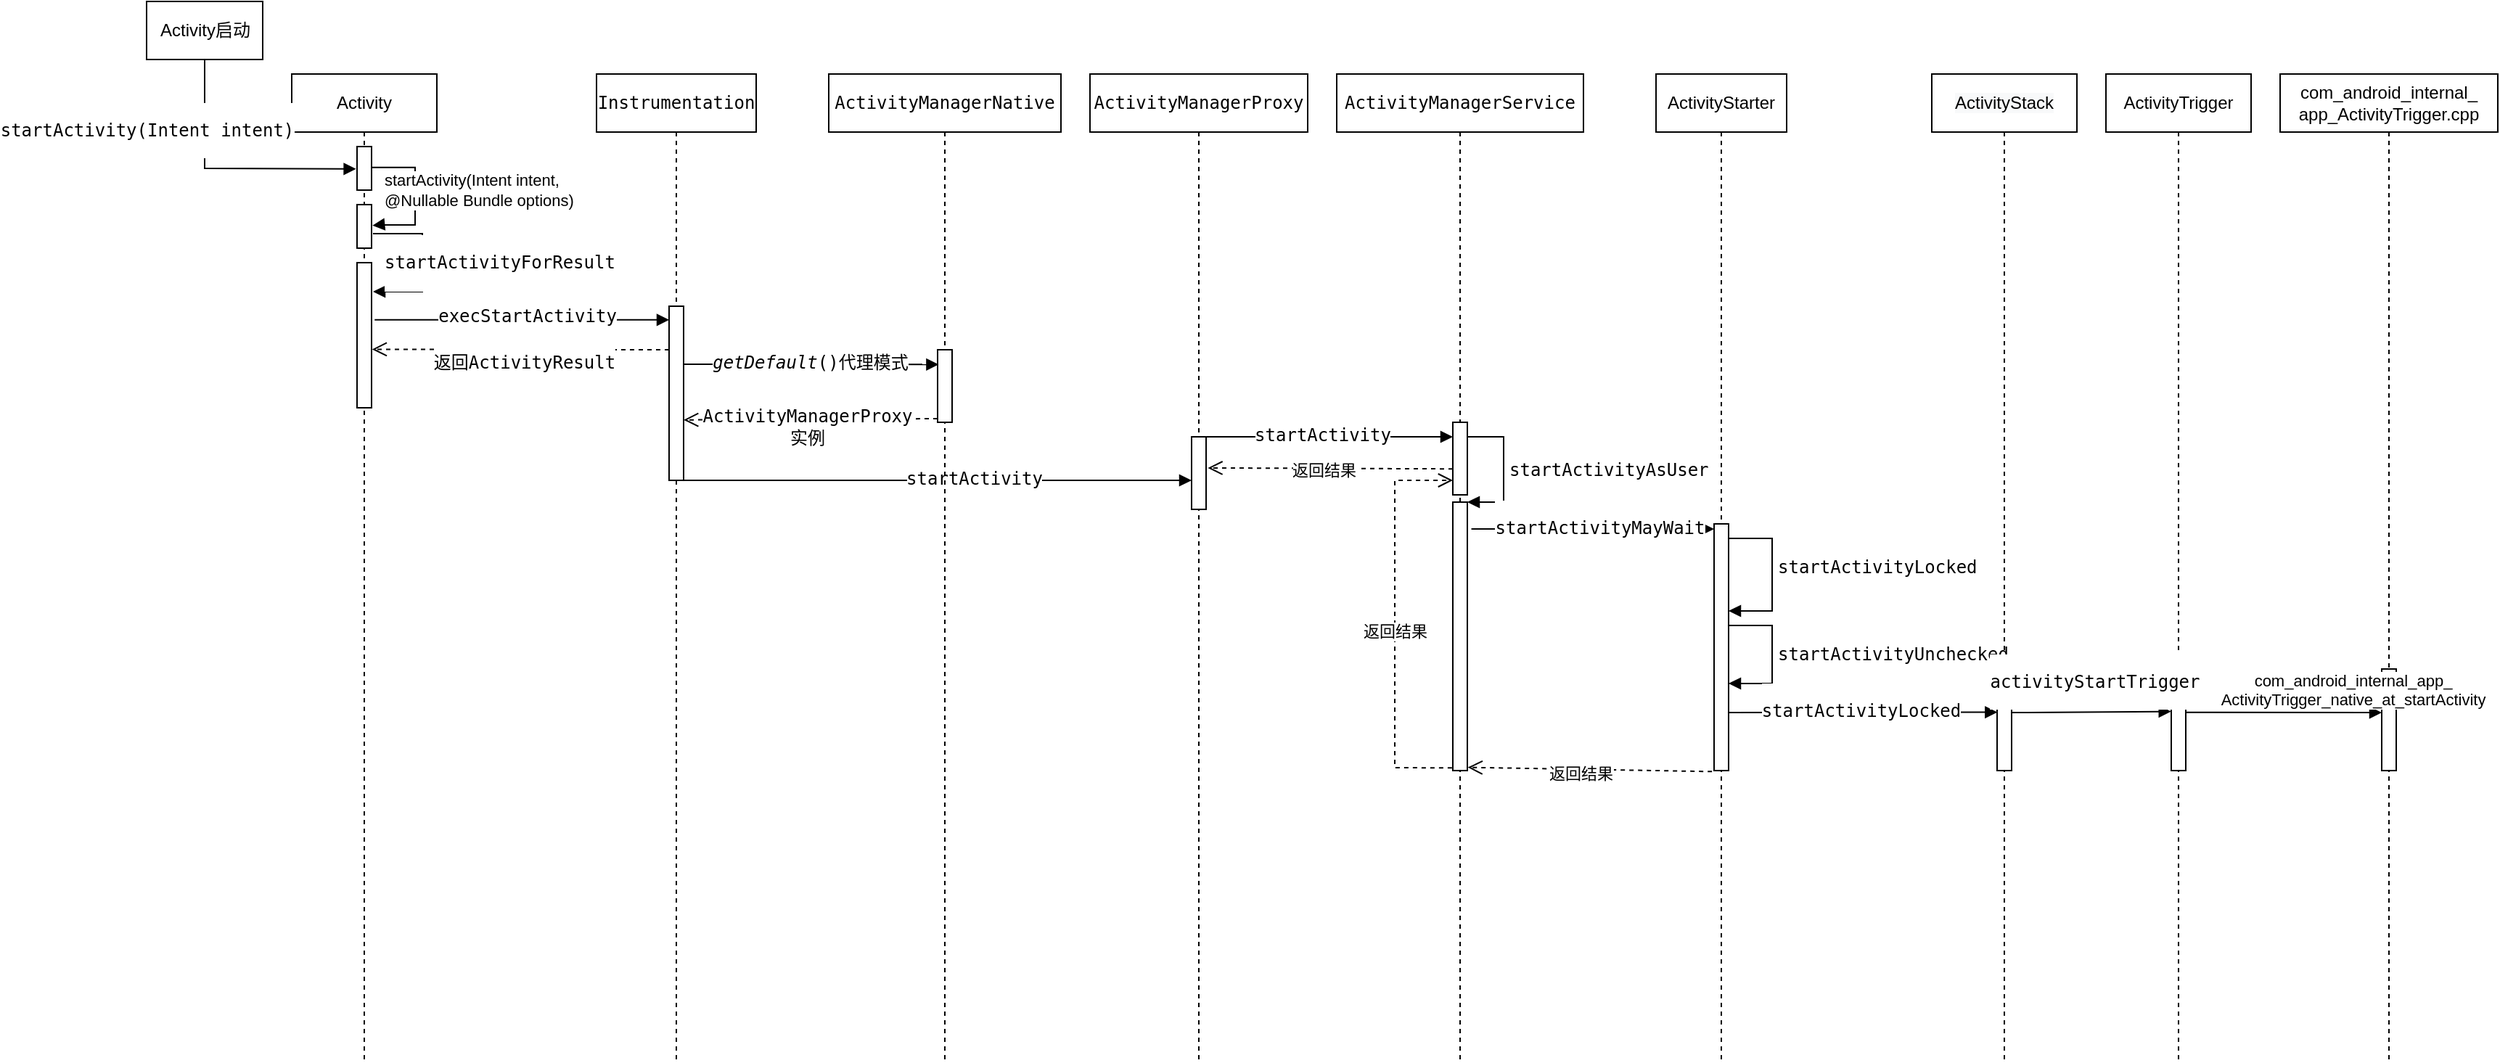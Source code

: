 <mxfile version="20.4.0" type="github">
  <diagram id="K1miDGBvnJFls9vjIdKm" name="第 1 页">
    <mxGraphModel dx="2521" dy="966" grid="1" gridSize="10" guides="1" tooltips="1" connect="1" arrows="1" fold="1" page="1" pageScale="1" pageWidth="827" pageHeight="1169" math="0" shadow="0">
      <root>
        <mxCell id="0" />
        <mxCell id="1" parent="0" />
        <mxCell id="3-8Zz8_PP1Hgmi6AU1sA-1" value="Activity" style="shape=umlLifeline;perimeter=lifelinePerimeter;whiteSpace=wrap;html=1;container=1;collapsible=0;recursiveResize=0;outlineConnect=0;" parent="1" vertex="1">
          <mxGeometry x="120" y="280" width="100" height="680" as="geometry" />
        </mxCell>
        <mxCell id="3-8Zz8_PP1Hgmi6AU1sA-3" value="" style="html=1;points=[];perimeter=orthogonalPerimeter;" parent="3-8Zz8_PP1Hgmi6AU1sA-1" vertex="1">
          <mxGeometry x="45" y="50" width="10" height="30" as="geometry" />
        </mxCell>
        <mxCell id="3-8Zz8_PP1Hgmi6AU1sA-6" value="" style="html=1;points=[];perimeter=orthogonalPerimeter;" parent="3-8Zz8_PP1Hgmi6AU1sA-1" vertex="1">
          <mxGeometry x="45" y="90" width="10" height="30" as="geometry" />
        </mxCell>
        <mxCell id="3-8Zz8_PP1Hgmi6AU1sA-10" value="startActivity(Intent intent, &lt;br&gt;@Nullable Bundle options)" style="edgeStyle=orthogonalEdgeStyle;html=1;align=left;spacingLeft=2;endArrow=block;rounded=0;exitX=1.006;exitY=0.481;exitDx=0;exitDy=0;exitPerimeter=0;entryX=1.061;entryY=0.481;entryDx=0;entryDy=0;entryPerimeter=0;" parent="3-8Zz8_PP1Hgmi6AU1sA-1" source="3-8Zz8_PP1Hgmi6AU1sA-3" target="3-8Zz8_PP1Hgmi6AU1sA-6" edge="1">
          <mxGeometry x="-0.901" y="-16" relative="1" as="geometry">
            <mxPoint x="55" y="75" as="sourcePoint" />
            <Array as="points">
              <mxPoint x="85" y="64" />
              <mxPoint x="85" y="104" />
              <mxPoint x="60" y="104" />
            </Array>
            <mxPoint x="60" y="100" as="targetPoint" />
            <mxPoint as="offset" />
          </mxGeometry>
        </mxCell>
        <mxCell id="3-8Zz8_PP1Hgmi6AU1sA-14" value="" style="html=1;points=[];perimeter=orthogonalPerimeter;" parent="3-8Zz8_PP1Hgmi6AU1sA-1" vertex="1">
          <mxGeometry x="45" y="130" width="10" height="100" as="geometry" />
        </mxCell>
        <mxCell id="3-8Zz8_PP1Hgmi6AU1sA-15" value="&lt;pre style=&quot;font-family: &amp;quot;DejaVu Sans Mono&amp;quot;, monospace; font-size: 9pt;&quot;&gt;startActivityForResult&lt;/pre&gt;" style="edgeStyle=orthogonalEdgeStyle;html=1;align=left;spacingLeft=2;endArrow=block;rounded=0;" parent="3-8Zz8_PP1Hgmi6AU1sA-1" edge="1">
          <mxGeometry x="-0.934" y="-20" relative="1" as="geometry">
            <mxPoint x="56" y="110" as="sourcePoint" />
            <Array as="points">
              <mxPoint x="90" y="110" />
              <mxPoint x="90" y="150" />
            </Array>
            <mxPoint x="56" y="150" as="targetPoint" />
            <mxPoint as="offset" />
          </mxGeometry>
        </mxCell>
        <mxCell id="3-8Zz8_PP1Hgmi6AU1sA-2" value="Activity启动" style="html=1;" parent="1" vertex="1">
          <mxGeometry x="20" y="230" width="80" height="40" as="geometry" />
        </mxCell>
        <mxCell id="3-8Zz8_PP1Hgmi6AU1sA-5" value="&lt;pre style=&quot;font-family: &amp;quot;DejaVu Sans Mono&amp;quot;, monospace; font-size: 9pt;&quot;&gt;startActivity(Intent intent)&lt;/pre&gt;" style="html=1;verticalAlign=bottom;endArrow=block;rounded=0;entryX=-0.071;entryY=0.514;entryDx=0;entryDy=0;entryPerimeter=0;exitX=0.5;exitY=1;exitDx=0;exitDy=0;" parent="1" source="3-8Zz8_PP1Hgmi6AU1sA-2" target="3-8Zz8_PP1Hgmi6AU1sA-3" edge="1">
          <mxGeometry x="-0.219" y="-40" width="80" relative="1" as="geometry">
            <mxPoint x="30" y="300" as="sourcePoint" />
            <mxPoint x="110" y="300" as="targetPoint" />
            <Array as="points">
              <mxPoint x="60" y="345" />
            </Array>
            <mxPoint as="offset" />
          </mxGeometry>
        </mxCell>
        <mxCell id="3-8Zz8_PP1Hgmi6AU1sA-11" value="&lt;pre style=&quot;background-color: rgb(255, 255, 255); font-family: &amp;quot;DejaVu Sans Mono&amp;quot;, monospace; font-size: 9pt;&quot;&gt;Instrumentation&lt;/pre&gt;" style="shape=umlLifeline;perimeter=lifelinePerimeter;whiteSpace=wrap;html=1;container=1;collapsible=0;recursiveResize=0;outlineConnect=0;" parent="1" vertex="1">
          <mxGeometry x="330" y="280" width="110" height="680" as="geometry" />
        </mxCell>
        <mxCell id="3-8Zz8_PP1Hgmi6AU1sA-16" value="" style="html=1;points=[];perimeter=orthogonalPerimeter;" parent="3-8Zz8_PP1Hgmi6AU1sA-11" vertex="1">
          <mxGeometry x="50" y="160" width="10" height="120" as="geometry" />
        </mxCell>
        <mxCell id="3-8Zz8_PP1Hgmi6AU1sA-28" value="&lt;pre style=&quot;font-family: &amp;quot;DejaVu Sans Mono&amp;quot;, monospace; font-size: 9pt;&quot;&gt;startActivity&lt;/pre&gt;" style="html=1;verticalAlign=bottom;endArrow=block;rounded=0;" parent="3-8Zz8_PP1Hgmi6AU1sA-11" target="3-8Zz8_PP1Hgmi6AU1sA-27" edge="1">
          <mxGeometry x="0.141" y="-20" width="80" relative="1" as="geometry">
            <mxPoint x="60" y="280" as="sourcePoint" />
            <mxPoint x="140" y="280" as="targetPoint" />
            <mxPoint as="offset" />
          </mxGeometry>
        </mxCell>
        <mxCell id="3-8Zz8_PP1Hgmi6AU1sA-17" value="&lt;pre style=&quot;font-family: &amp;quot;DejaVu Sans Mono&amp;quot;, monospace; font-size: 9pt;&quot;&gt;execStartActivity&lt;/pre&gt;" style="html=1;verticalAlign=bottom;endArrow=block;rounded=0;exitX=1.214;exitY=0.394;exitDx=0;exitDy=0;exitPerimeter=0;" parent="1" source="3-8Zz8_PP1Hgmi6AU1sA-14" target="3-8Zz8_PP1Hgmi6AU1sA-16" edge="1">
          <mxGeometry x="0.03" y="-19" width="80" relative="1" as="geometry">
            <mxPoint x="180" y="440" as="sourcePoint" />
            <mxPoint x="260" y="440" as="targetPoint" />
            <mxPoint as="offset" />
          </mxGeometry>
        </mxCell>
        <mxCell id="3-8Zz8_PP1Hgmi6AU1sA-18" value="&lt;pre style=&quot;background-color: rgb(255, 255, 255); font-family: &amp;quot;DejaVu Sans Mono&amp;quot;, monospace; font-size: 9pt;&quot;&gt;ActivityManagerNative&lt;/pre&gt;" style="shape=umlLifeline;perimeter=lifelinePerimeter;whiteSpace=wrap;html=1;container=1;collapsible=0;recursiveResize=0;outlineConnect=0;" parent="1" vertex="1">
          <mxGeometry x="490" y="280" width="160" height="680" as="geometry" />
        </mxCell>
        <mxCell id="3-8Zz8_PP1Hgmi6AU1sA-19" value="" style="html=1;points=[];perimeter=orthogonalPerimeter;" parent="3-8Zz8_PP1Hgmi6AU1sA-18" vertex="1">
          <mxGeometry x="75" y="190" width="10" height="50" as="geometry" />
        </mxCell>
        <mxCell id="3-8Zz8_PP1Hgmi6AU1sA-21" value="&lt;span style=&quot;font-family: &amp;quot;DejaVu Sans Mono&amp;quot;, monospace; font-size: 9pt;&quot;&gt;ActivityManagerProxy&lt;br&gt;实例&lt;/span&gt;" style="html=1;verticalAlign=bottom;endArrow=open;dashed=1;endSize=8;exitX=0;exitY=0.95;rounded=0;entryX=1.008;entryY=0.653;entryDx=0;entryDy=0;entryPerimeter=0;" parent="1" source="3-8Zz8_PP1Hgmi6AU1sA-19" target="3-8Zz8_PP1Hgmi6AU1sA-16" edge="1">
          <mxGeometry x="0.035" y="22" relative="1" as="geometry">
            <mxPoint x="390" y="478" as="targetPoint" />
            <mxPoint as="offset" />
          </mxGeometry>
        </mxCell>
        <mxCell id="3-8Zz8_PP1Hgmi6AU1sA-20" value="&lt;pre style=&quot;font-family: &amp;quot;DejaVu Sans Mono&amp;quot;, monospace; font-size: 9pt;&quot;&gt;&lt;span style=&quot;font-style:italic;&quot;&gt;getDefault&lt;/span&gt;()代理模式&lt;/pre&gt;" style="html=1;verticalAlign=bottom;endArrow=block;entryX=0.071;entryY=0.203;rounded=0;entryDx=0;entryDy=0;entryPerimeter=0;" parent="1" target="3-8Zz8_PP1Hgmi6AU1sA-19" edge="1">
          <mxGeometry x="-0.011" y="-20" relative="1" as="geometry">
            <mxPoint x="390" y="480" as="sourcePoint" />
            <mxPoint as="offset" />
          </mxGeometry>
        </mxCell>
        <mxCell id="3-8Zz8_PP1Hgmi6AU1sA-22" value="&lt;span style=&quot;font-family: &amp;quot;DejaVu Sans Mono&amp;quot;, monospace; background-color: rgb(255, 255, 255);&quot;&gt;ActivityManagerProxy&lt;/span&gt;&lt;br style=&quot;font-family: &amp;quot;DejaVu Sans Mono&amp;quot;, monospace; background-color: rgb(255, 255, 255);&quot;&gt;" style="shape=umlLifeline;perimeter=lifelinePerimeter;whiteSpace=wrap;html=1;container=1;collapsible=0;recursiveResize=0;outlineConnect=0;" parent="1" vertex="1">
          <mxGeometry x="670" y="280" width="150" height="680" as="geometry" />
        </mxCell>
        <mxCell id="3-8Zz8_PP1Hgmi6AU1sA-27" value="" style="html=1;points=[];perimeter=orthogonalPerimeter;" parent="3-8Zz8_PP1Hgmi6AU1sA-22" vertex="1">
          <mxGeometry x="70" y="250" width="10" height="50" as="geometry" />
        </mxCell>
        <mxCell id="q_aMq3zezCOZlLsk0ixk-3" value="&lt;pre style=&quot;font-family: &amp;quot;DejaVu Sans Mono&amp;quot;, monospace; font-size: 9pt;&quot;&gt;startActivity&lt;/pre&gt;" style="html=1;verticalAlign=bottom;endArrow=block;rounded=0;" edge="1" parent="3-8Zz8_PP1Hgmi6AU1sA-22" target="q_aMq3zezCOZlLsk0ixk-2">
          <mxGeometry x="-0.059" y="-20" width="80" relative="1" as="geometry">
            <mxPoint x="80" y="250" as="sourcePoint" />
            <mxPoint x="160" y="250" as="targetPoint" />
            <mxPoint as="offset" />
          </mxGeometry>
        </mxCell>
        <mxCell id="3-8Zz8_PP1Hgmi6AU1sA-24" value="&lt;pre style=&quot;font-family: &amp;quot;DejaVu Sans Mono&amp;quot;, monospace; font-size: 9pt;&quot;&gt;返回ActivityResult&lt;/pre&gt;" style="html=1;verticalAlign=bottom;endArrow=open;dashed=1;endSize=8;rounded=0;entryX=1.04;entryY=0.597;entryDx=0;entryDy=0;entryPerimeter=0;" parent="1" target="3-8Zz8_PP1Hgmi6AU1sA-14" edge="1">
          <mxGeometry x="-0.023" y="30" relative="1" as="geometry">
            <mxPoint x="380" y="470" as="sourcePoint" />
            <mxPoint x="180" y="470" as="targetPoint" />
            <mxPoint as="offset" />
          </mxGeometry>
        </mxCell>
        <mxCell id="q_aMq3zezCOZlLsk0ixk-1" value="&lt;pre style=&quot;background-color: rgb(255, 255, 255); font-family: &amp;quot;DejaVu Sans Mono&amp;quot;, monospace; font-size: 9pt;&quot;&gt;ActivityManagerService&lt;/pre&gt;" style="shape=umlLifeline;perimeter=lifelinePerimeter;whiteSpace=wrap;html=1;container=1;collapsible=0;recursiveResize=0;outlineConnect=0;" vertex="1" parent="1">
          <mxGeometry x="840" y="280" width="170" height="680" as="geometry" />
        </mxCell>
        <mxCell id="q_aMq3zezCOZlLsk0ixk-2" value="" style="html=1;points=[];perimeter=orthogonalPerimeter;" vertex="1" parent="q_aMq3zezCOZlLsk0ixk-1">
          <mxGeometry x="80" y="240" width="10" height="50" as="geometry" />
        </mxCell>
        <mxCell id="q_aMq3zezCOZlLsk0ixk-4" value="" style="html=1;points=[];perimeter=orthogonalPerimeter;" vertex="1" parent="q_aMq3zezCOZlLsk0ixk-1">
          <mxGeometry x="80" y="295" width="10" height="185" as="geometry" />
        </mxCell>
        <mxCell id="q_aMq3zezCOZlLsk0ixk-5" value="&lt;pre style=&quot;font-family: &amp;quot;DejaVu Sans Mono&amp;quot;, monospace; font-size: 9pt;&quot;&gt;startActivityAsUser&lt;/pre&gt;" style="edgeStyle=orthogonalEdgeStyle;html=1;align=left;spacingLeft=2;endArrow=block;rounded=0;entryX=1;entryY=0;" edge="1" target="q_aMq3zezCOZlLsk0ixk-4" parent="q_aMq3zezCOZlLsk0ixk-1">
          <mxGeometry relative="1" as="geometry">
            <mxPoint x="90" y="250" as="sourcePoint" />
            <Array as="points">
              <mxPoint x="115" y="250" />
            </Array>
          </mxGeometry>
        </mxCell>
        <mxCell id="q_aMq3zezCOZlLsk0ixk-17" value="返回结果" style="html=1;verticalAlign=bottom;endArrow=open;dashed=1;endSize=8;rounded=0;exitX=-0.056;exitY=0.99;exitDx=0;exitDy=0;exitPerimeter=0;" edge="1" parent="q_aMq3zezCOZlLsk0ixk-1" source="q_aMq3zezCOZlLsk0ixk-4" target="q_aMq3zezCOZlLsk0ixk-2">
          <mxGeometry x="-0.104" relative="1" as="geometry">
            <mxPoint x="40" y="360" as="sourcePoint" />
            <mxPoint x="-40" y="360" as="targetPoint" />
            <Array as="points">
              <mxPoint x="40" y="478" />
              <mxPoint x="40" y="280" />
            </Array>
            <mxPoint as="offset" />
          </mxGeometry>
        </mxCell>
        <mxCell id="q_aMq3zezCOZlLsk0ixk-11" value="返回结果" style="html=1;verticalAlign=bottom;endArrow=open;dashed=1;endSize=8;rounded=0;exitX=0;exitY=0.642;exitDx=0;exitDy=0;exitPerimeter=0;entryX=1.122;entryY=0.429;entryDx=0;entryDy=0;entryPerimeter=0;" edge="1" parent="1" source="q_aMq3zezCOZlLsk0ixk-2" target="3-8Zz8_PP1Hgmi6AU1sA-27">
          <mxGeometry x="0.056" y="10" relative="1" as="geometry">
            <mxPoint x="910" y="560" as="sourcePoint" />
            <mxPoint x="750" y="560" as="targetPoint" />
            <mxPoint as="offset" />
          </mxGeometry>
        </mxCell>
        <mxCell id="q_aMq3zezCOZlLsk0ixk-12" value="ActivityStarter" style="shape=umlLifeline;perimeter=lifelinePerimeter;whiteSpace=wrap;html=1;container=1;collapsible=0;recursiveResize=0;outlineConnect=0;" vertex="1" parent="1">
          <mxGeometry x="1060" y="280" width="90" height="680" as="geometry" />
        </mxCell>
        <mxCell id="q_aMq3zezCOZlLsk0ixk-13" value="" style="html=1;points=[];perimeter=orthogonalPerimeter;" vertex="1" parent="q_aMq3zezCOZlLsk0ixk-12">
          <mxGeometry x="40" y="310" width="10" height="170" as="geometry" />
        </mxCell>
        <mxCell id="q_aMq3zezCOZlLsk0ixk-19" value="&lt;pre style=&quot;font-family: &amp;quot;DejaVu Sans Mono&amp;quot;, monospace; font-size: 9pt;&quot;&gt;startActivityLocked&lt;/pre&gt;" style="edgeStyle=orthogonalEdgeStyle;html=1;align=left;spacingLeft=2;endArrow=block;rounded=0;" edge="1" target="q_aMq3zezCOZlLsk0ixk-13" parent="q_aMq3zezCOZlLsk0ixk-12">
          <mxGeometry x="-0.091" relative="1" as="geometry">
            <mxPoint x="50" y="320" as="sourcePoint" />
            <Array as="points">
              <mxPoint x="80" y="320" />
              <mxPoint x="80" y="370" />
            </Array>
            <mxPoint x="55" y="340" as="targetPoint" />
            <mxPoint as="offset" />
          </mxGeometry>
        </mxCell>
        <mxCell id="q_aMq3zezCOZlLsk0ixk-21" value="&lt;pre style=&quot;font-family: &amp;quot;DejaVu Sans Mono&amp;quot;, monospace; font-size: 9pt;&quot;&gt;startActivityUnchecked&lt;/pre&gt;" style="edgeStyle=orthogonalEdgeStyle;html=1;align=left;spacingLeft=2;endArrow=block;rounded=0;" edge="1" parent="q_aMq3zezCOZlLsk0ixk-12">
          <mxGeometry relative="1" as="geometry">
            <mxPoint x="50" y="380" as="sourcePoint" />
            <Array as="points">
              <mxPoint x="80" y="380" />
              <mxPoint x="80" y="420" />
              <mxPoint x="50" y="420" />
            </Array>
            <mxPoint x="50" y="420" as="targetPoint" />
            <mxPoint as="offset" />
          </mxGeometry>
        </mxCell>
        <mxCell id="q_aMq3zezCOZlLsk0ixk-14" value="&lt;pre style=&quot;font-family: &amp;quot;DejaVu Sans Mono&amp;quot;, monospace; font-size: 9pt;&quot;&gt;startActivityMayWait&lt;/pre&gt;" style="html=1;verticalAlign=bottom;endArrow=block;rounded=0;exitX=1.278;exitY=0.1;exitDx=0;exitDy=0;exitPerimeter=0;" edge="1" target="q_aMq3zezCOZlLsk0ixk-13" parent="1" source="q_aMq3zezCOZlLsk0ixk-4">
          <mxGeometry x="0.05" y="-20" relative="1" as="geometry">
            <mxPoint x="1030" y="570" as="sourcePoint" />
            <mxPoint as="offset" />
          </mxGeometry>
        </mxCell>
        <mxCell id="q_aMq3zezCOZlLsk0ixk-15" value="返回结果" style="html=1;verticalAlign=bottom;endArrow=open;dashed=1;endSize=8;rounded=0;entryX=1.033;entryY=0.988;entryDx=0;entryDy=0;entryPerimeter=0;exitX=-0.142;exitY=1.004;exitDx=0;exitDy=0;exitPerimeter=0;" edge="1" source="q_aMq3zezCOZlLsk0ixk-13" parent="1" target="q_aMq3zezCOZlLsk0ixk-4">
          <mxGeometry x="0.074" y="12" relative="1" as="geometry">
            <mxPoint x="960" y="640" as="targetPoint" />
            <mxPoint x="1100" y="827" as="sourcePoint" />
            <mxPoint as="offset" />
          </mxGeometry>
        </mxCell>
        <mxCell id="q_aMq3zezCOZlLsk0ixk-22" value="&lt;pre style=&quot;background-color: rgb(255, 255, 255); font-family: &amp;quot;DejaVu Sans Mono&amp;quot;, monospace; font-size: 9pt;&quot;&gt;&lt;span style=&quot;font-family: Helvetica; background-color: rgb(248, 249, 250);&quot;&gt;ActivityStack&lt;/span&gt;&lt;br&gt;&lt;/pre&gt;" style="shape=umlLifeline;perimeter=lifelinePerimeter;whiteSpace=wrap;html=1;container=1;collapsible=0;recursiveResize=0;outlineConnect=0;" vertex="1" parent="1">
          <mxGeometry x="1250" y="280" width="100" height="680" as="geometry" />
        </mxCell>
        <mxCell id="q_aMq3zezCOZlLsk0ixk-24" value="" style="html=1;points=[];perimeter=orthogonalPerimeter;" vertex="1" parent="q_aMq3zezCOZlLsk0ixk-22">
          <mxGeometry x="45" y="410" width="10" height="70" as="geometry" />
        </mxCell>
        <mxCell id="q_aMq3zezCOZlLsk0ixk-25" value="&lt;pre style=&quot;font-family: &amp;quot;DejaVu Sans Mono&amp;quot;, monospace; font-size: 9pt;&quot;&gt;startActivityLocked&lt;/pre&gt;" style="html=1;verticalAlign=bottom;endArrow=block;entryX=0.016;entryY=0.425;rounded=0;entryDx=0;entryDy=0;entryPerimeter=0;" edge="1" target="q_aMq3zezCOZlLsk0ixk-24" parent="1">
          <mxGeometry x="-0.024" y="-20" relative="1" as="geometry">
            <mxPoint x="1110" y="720" as="sourcePoint" />
            <mxPoint as="offset" />
          </mxGeometry>
        </mxCell>
        <mxCell id="q_aMq3zezCOZlLsk0ixk-27" value="ActivityTrigger" style="shape=umlLifeline;perimeter=lifelinePerimeter;whiteSpace=wrap;html=1;container=1;collapsible=0;recursiveResize=0;outlineConnect=0;" vertex="1" parent="1">
          <mxGeometry x="1370" y="280" width="100" height="680" as="geometry" />
        </mxCell>
        <mxCell id="q_aMq3zezCOZlLsk0ixk-29" value="" style="html=1;points=[];perimeter=orthogonalPerimeter;" vertex="1" parent="q_aMq3zezCOZlLsk0ixk-27">
          <mxGeometry x="45" y="410" width="10" height="70" as="geometry" />
        </mxCell>
        <mxCell id="q_aMq3zezCOZlLsk0ixk-28" value="com_android_internal_&lt;br&gt;app_ActivityTrigger.cpp" style="shape=umlLifeline;perimeter=lifelinePerimeter;whiteSpace=wrap;html=1;container=1;collapsible=0;recursiveResize=0;outlineConnect=0;" vertex="1" parent="1">
          <mxGeometry x="1490" y="280" width="150" height="680" as="geometry" />
        </mxCell>
        <mxCell id="q_aMq3zezCOZlLsk0ixk-32" value="" style="html=1;points=[];perimeter=orthogonalPerimeter;" vertex="1" parent="q_aMq3zezCOZlLsk0ixk-28">
          <mxGeometry x="70" y="410" width="10" height="70" as="geometry" />
        </mxCell>
        <mxCell id="q_aMq3zezCOZlLsk0ixk-30" value="&lt;pre style=&quot;font-family: &amp;quot;DejaVu Sans Mono&amp;quot;, monospace; font-size: 9pt;&quot;&gt;activityStartTrigger&lt;/pre&gt;" style="html=1;verticalAlign=bottom;endArrow=block;rounded=0;exitX=0.98;exitY=0.429;exitDx=0;exitDy=0;exitPerimeter=0;entryX=-0.014;entryY=0.418;entryDx=0;entryDy=0;entryPerimeter=0;" edge="1" target="q_aMq3zezCOZlLsk0ixk-29" parent="1" source="q_aMq3zezCOZlLsk0ixk-24">
          <mxGeometry x="0.044" relative="1" as="geometry">
            <mxPoint x="1310" y="720" as="sourcePoint" />
            <mxPoint x="1410" y="720" as="targetPoint" />
            <mxPoint as="offset" />
          </mxGeometry>
        </mxCell>
        <mxCell id="q_aMq3zezCOZlLsk0ixk-33" value="com_android_internal_app_&lt;br&gt;ActivityTrigger_native_at_startActivity" style="html=1;verticalAlign=bottom;endArrow=block;entryX=0;entryY=0.429;rounded=0;entryDx=0;entryDy=0;entryPerimeter=0;exitX=1;exitY=0.427;exitDx=0;exitDy=0;exitPerimeter=0;" edge="1" target="q_aMq3zezCOZlLsk0ixk-32" parent="1" source="q_aMq3zezCOZlLsk0ixk-29">
          <mxGeometry x="0.704" relative="1" as="geometry">
            <mxPoint x="1430" y="720" as="sourcePoint" />
            <mxPoint as="offset" />
          </mxGeometry>
        </mxCell>
      </root>
    </mxGraphModel>
  </diagram>
</mxfile>
